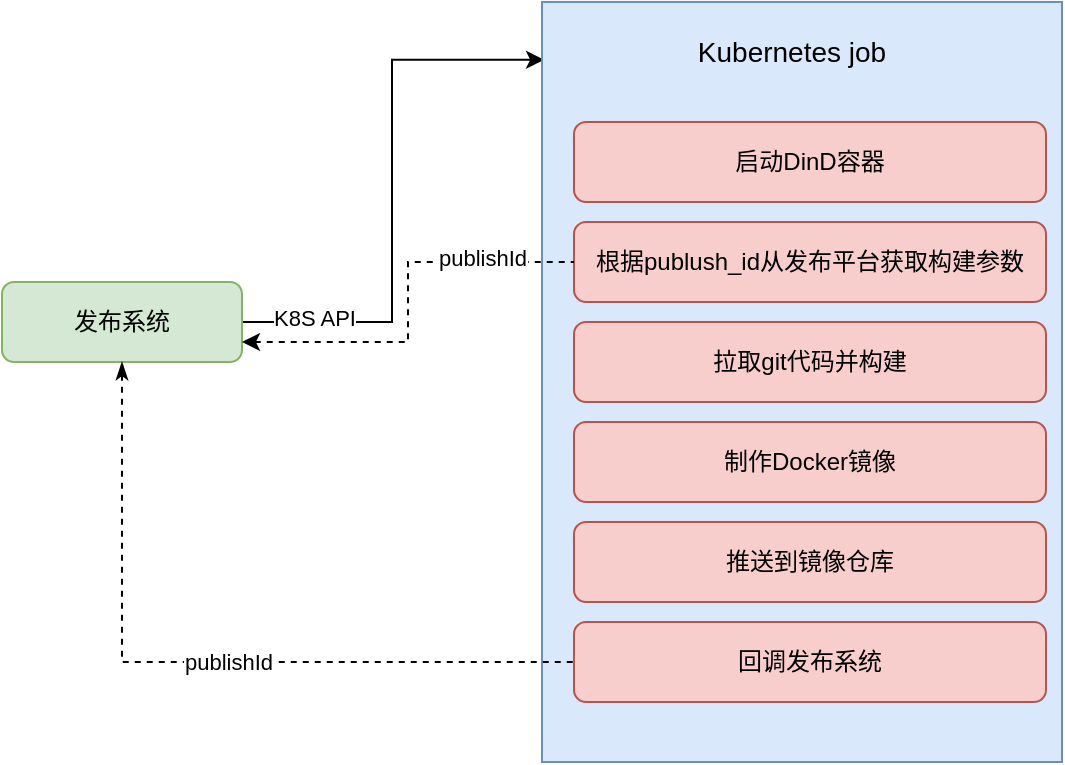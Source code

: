 <mxfile version="20.8.23" type="github">
  <diagram name="第 1 页" id="S1INN0Napgo1t9JjQqQU">
    <mxGraphModel dx="2074" dy="1074" grid="1" gridSize="10" guides="1" tooltips="1" connect="1" arrows="1" fold="1" page="1" pageScale="1" pageWidth="827" pageHeight="1169" math="0" shadow="0">
      <root>
        <mxCell id="0" />
        <mxCell id="1" parent="0" />
        <mxCell id="sttcDfLB4kAkMBWLdraF-31" style="edgeStyle=orthogonalEdgeStyle;rounded=0;orthogonalLoop=1;jettySize=auto;html=1;entryX=0.004;entryY=0.076;entryDx=0;entryDy=0;entryPerimeter=0;exitX=1;exitY=0.5;exitDx=0;exitDy=0;" edge="1" parent="1" source="sttcDfLB4kAkMBWLdraF-33" target="sttcDfLB4kAkMBWLdraF-34">
          <mxGeometry relative="1" as="geometry">
            <mxPoint x="150" y="360" as="sourcePoint" />
          </mxGeometry>
        </mxCell>
        <mxCell id="sttcDfLB4kAkMBWLdraF-32" value="K8S API" style="edgeLabel;html=1;align=center;verticalAlign=middle;resizable=0;points=[];" vertex="1" connectable="0" parent="sttcDfLB4kAkMBWLdraF-31">
          <mxGeometry x="-0.745" y="2" relative="1" as="geometry">
            <mxPoint as="offset" />
          </mxGeometry>
        </mxCell>
        <mxCell id="sttcDfLB4kAkMBWLdraF-33" value="发布系统" style="rounded=1;whiteSpace=wrap;html=1;fillColor=#d5e8d4;strokeColor=#82b366;" vertex="1" parent="1">
          <mxGeometry x="30" y="280" width="120" height="40" as="geometry" />
        </mxCell>
        <mxCell id="sttcDfLB4kAkMBWLdraF-34" value="" style="rounded=0;whiteSpace=wrap;html=1;fillColor=#dae8fc;strokeColor=#6c8ebf;" vertex="1" parent="1">
          <mxGeometry x="300" y="140" width="260" height="380" as="geometry" />
        </mxCell>
        <mxCell id="sttcDfLB4kAkMBWLdraF-35" value="&lt;font style=&quot;font-size: 14px;&quot;&gt;Kubernetes job&lt;/font&gt;" style="text;html=1;strokeColor=none;fillColor=none;align=center;verticalAlign=middle;whiteSpace=wrap;rounded=0;" vertex="1" parent="1">
          <mxGeometry x="360" y="150" width="130" height="30" as="geometry" />
        </mxCell>
        <mxCell id="sttcDfLB4kAkMBWLdraF-36" value="启动DinD容器" style="rounded=1;whiteSpace=wrap;html=1;fillColor=#f8cecc;strokeColor=#b85450;" vertex="1" parent="1">
          <mxGeometry x="316" y="200" width="236" height="40" as="geometry" />
        </mxCell>
        <mxCell id="sttcDfLB4kAkMBWLdraF-37" value="根据publush_id从发布平台获取构建参数" style="rounded=1;whiteSpace=wrap;html=1;fillColor=#f8cecc;strokeColor=#b85450;" vertex="1" parent="1">
          <mxGeometry x="316" y="250" width="236" height="40" as="geometry" />
        </mxCell>
        <mxCell id="sttcDfLB4kAkMBWLdraF-38" value="拉取git代码并构建" style="rounded=1;whiteSpace=wrap;html=1;fillColor=#f8cecc;strokeColor=#b85450;" vertex="1" parent="1">
          <mxGeometry x="316" y="300" width="236" height="40" as="geometry" />
        </mxCell>
        <mxCell id="sttcDfLB4kAkMBWLdraF-39" value="制作Docker镜像" style="rounded=1;whiteSpace=wrap;html=1;fillColor=#f8cecc;strokeColor=#b85450;" vertex="1" parent="1">
          <mxGeometry x="316" y="350" width="236" height="40" as="geometry" />
        </mxCell>
        <mxCell id="sttcDfLB4kAkMBWLdraF-40" value="推送到镜像仓库" style="rounded=1;whiteSpace=wrap;html=1;fillColor=#f8cecc;strokeColor=#b85450;" vertex="1" parent="1">
          <mxGeometry x="316" y="400" width="236" height="40" as="geometry" />
        </mxCell>
        <mxCell id="sttcDfLB4kAkMBWLdraF-41" value="回调发布系统" style="rounded=1;whiteSpace=wrap;html=1;fillColor=#f8cecc;strokeColor=#b85450;" vertex="1" parent="1">
          <mxGeometry x="316" y="450" width="236" height="40" as="geometry" />
        </mxCell>
        <mxCell id="sttcDfLB4kAkMBWLdraF-42" value="" style="endArrow=none;dashed=1;html=1;rounded=0;exitX=0.5;exitY=1;exitDx=0;exitDy=0;entryX=0;entryY=0.5;entryDx=0;entryDy=0;edgeStyle=orthogonalEdgeStyle;startArrow=classicThin;startFill=1;" edge="1" parent="1" source="sttcDfLB4kAkMBWLdraF-33" target="sttcDfLB4kAkMBWLdraF-41">
          <mxGeometry width="50" height="50" relative="1" as="geometry">
            <mxPoint x="130" y="550" as="sourcePoint" />
            <mxPoint x="180" y="500" as="targetPoint" />
          </mxGeometry>
        </mxCell>
        <mxCell id="sttcDfLB4kAkMBWLdraF-43" value="publishId" style="edgeLabel;html=1;align=center;verticalAlign=middle;resizable=0;points=[];" vertex="1" connectable="0" parent="sttcDfLB4kAkMBWLdraF-42">
          <mxGeometry x="0.076" relative="1" as="geometry">
            <mxPoint as="offset" />
          </mxGeometry>
        </mxCell>
        <mxCell id="sttcDfLB4kAkMBWLdraF-44" value="" style="endArrow=none;dashed=1;html=1;rounded=0;exitX=1;exitY=0.75;exitDx=0;exitDy=0;entryX=0;entryY=0.5;entryDx=0;entryDy=0;edgeStyle=orthogonalEdgeStyle;startArrow=classic;startFill=1;" edge="1" parent="1" source="sttcDfLB4kAkMBWLdraF-33" target="sttcDfLB4kAkMBWLdraF-37">
          <mxGeometry width="50" height="50" relative="1" as="geometry">
            <mxPoint x="220" y="440" as="sourcePoint" />
            <mxPoint x="270" y="390" as="targetPoint" />
          </mxGeometry>
        </mxCell>
        <mxCell id="sttcDfLB4kAkMBWLdraF-45" value="publishId" style="edgeLabel;html=1;align=center;verticalAlign=middle;resizable=0;points=[];" vertex="1" connectable="0" parent="sttcDfLB4kAkMBWLdraF-44">
          <mxGeometry x="0.549" y="2" relative="1" as="geometry">
            <mxPoint as="offset" />
          </mxGeometry>
        </mxCell>
      </root>
    </mxGraphModel>
  </diagram>
</mxfile>
